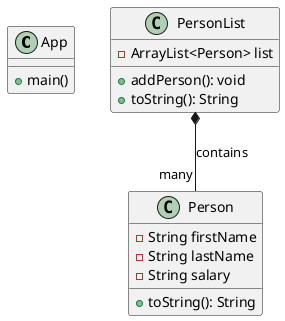 @startuml

class App {
  +main()
}

class Person {
  -String firstName
  -String lastName
  -String salary
  +toString(): String
}

class PersonList {
  -ArrayList<Person> list
  +addPerson(): void
  +toString(): String
}

PersonList *-- "many" Person : contains

@enduml